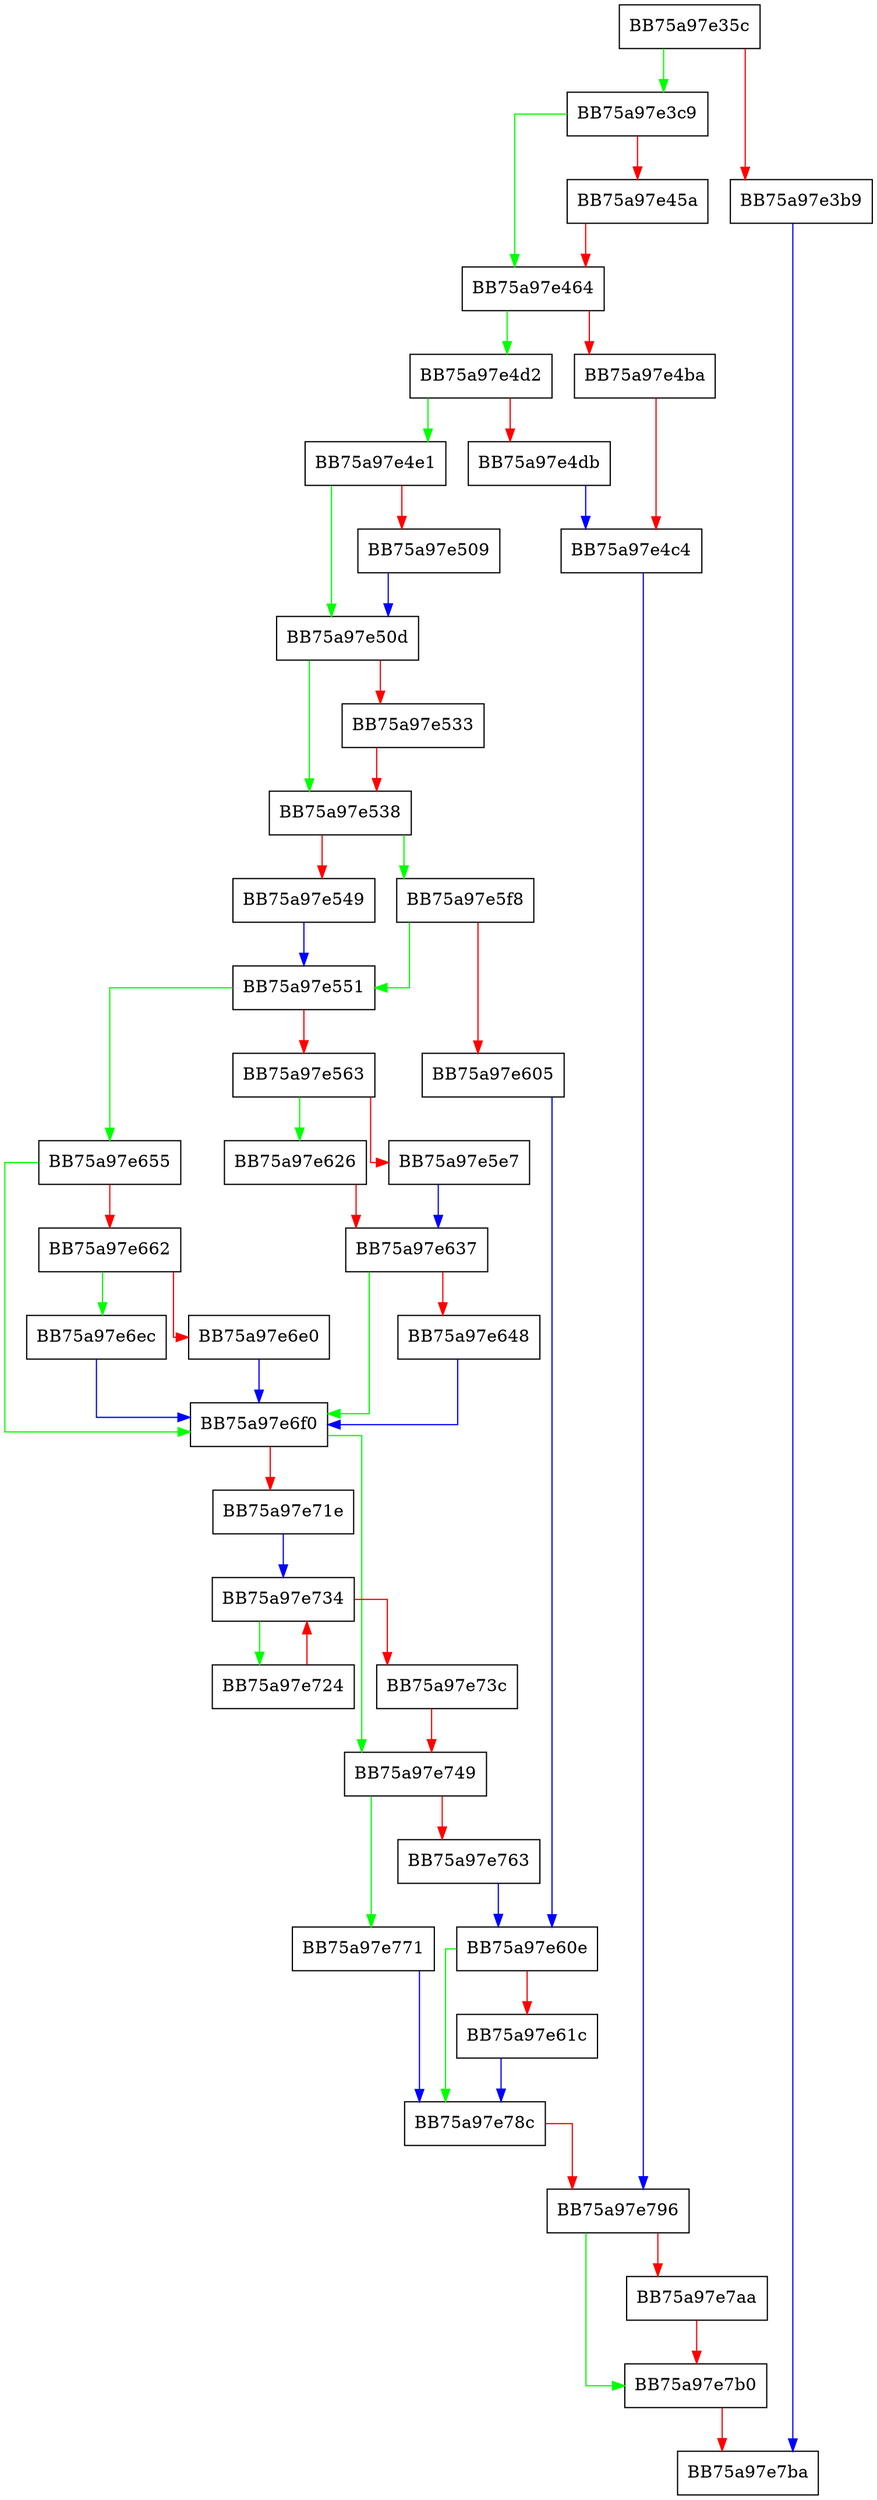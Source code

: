 digraph _make_processed_multi_pt_event {
  node [shape="box"];
  graph [splines=ortho];
  BB75a97e35c -> BB75a97e3c9 [color="green"];
  BB75a97e35c -> BB75a97e3b9 [color="red"];
  BB75a97e3b9 -> BB75a97e7ba [color="blue"];
  BB75a97e3c9 -> BB75a97e464 [color="green"];
  BB75a97e3c9 -> BB75a97e45a [color="red"];
  BB75a97e45a -> BB75a97e464 [color="red"];
  BB75a97e464 -> BB75a97e4d2 [color="green"];
  BB75a97e464 -> BB75a97e4ba [color="red"];
  BB75a97e4ba -> BB75a97e4c4 [color="red"];
  BB75a97e4c4 -> BB75a97e796 [color="blue"];
  BB75a97e4d2 -> BB75a97e4e1 [color="green"];
  BB75a97e4d2 -> BB75a97e4db [color="red"];
  BB75a97e4db -> BB75a97e4c4 [color="blue"];
  BB75a97e4e1 -> BB75a97e50d [color="green"];
  BB75a97e4e1 -> BB75a97e509 [color="red"];
  BB75a97e509 -> BB75a97e50d [color="blue"];
  BB75a97e50d -> BB75a97e538 [color="green"];
  BB75a97e50d -> BB75a97e533 [color="red"];
  BB75a97e533 -> BB75a97e538 [color="red"];
  BB75a97e538 -> BB75a97e5f8 [color="green"];
  BB75a97e538 -> BB75a97e549 [color="red"];
  BB75a97e549 -> BB75a97e551 [color="blue"];
  BB75a97e551 -> BB75a97e655 [color="green"];
  BB75a97e551 -> BB75a97e563 [color="red"];
  BB75a97e563 -> BB75a97e626 [color="green"];
  BB75a97e563 -> BB75a97e5e7 [color="red"];
  BB75a97e5e7 -> BB75a97e637 [color="blue"];
  BB75a97e5f8 -> BB75a97e551 [color="green"];
  BB75a97e5f8 -> BB75a97e605 [color="red"];
  BB75a97e605 -> BB75a97e60e [color="blue"];
  BB75a97e60e -> BB75a97e78c [color="green"];
  BB75a97e60e -> BB75a97e61c [color="red"];
  BB75a97e61c -> BB75a97e78c [color="blue"];
  BB75a97e626 -> BB75a97e637 [color="red"];
  BB75a97e637 -> BB75a97e6f0 [color="green"];
  BB75a97e637 -> BB75a97e648 [color="red"];
  BB75a97e648 -> BB75a97e6f0 [color="blue"];
  BB75a97e655 -> BB75a97e6f0 [color="green"];
  BB75a97e655 -> BB75a97e662 [color="red"];
  BB75a97e662 -> BB75a97e6ec [color="green"];
  BB75a97e662 -> BB75a97e6e0 [color="red"];
  BB75a97e6e0 -> BB75a97e6f0 [color="blue"];
  BB75a97e6ec -> BB75a97e6f0 [color="blue"];
  BB75a97e6f0 -> BB75a97e749 [color="green"];
  BB75a97e6f0 -> BB75a97e71e [color="red"];
  BB75a97e71e -> BB75a97e734 [color="blue"];
  BB75a97e724 -> BB75a97e734 [color="red"];
  BB75a97e734 -> BB75a97e724 [color="green"];
  BB75a97e734 -> BB75a97e73c [color="red"];
  BB75a97e73c -> BB75a97e749 [color="red"];
  BB75a97e749 -> BB75a97e771 [color="green"];
  BB75a97e749 -> BB75a97e763 [color="red"];
  BB75a97e763 -> BB75a97e60e [color="blue"];
  BB75a97e771 -> BB75a97e78c [color="blue"];
  BB75a97e78c -> BB75a97e796 [color="red"];
  BB75a97e796 -> BB75a97e7b0 [color="green"];
  BB75a97e796 -> BB75a97e7aa [color="red"];
  BB75a97e7aa -> BB75a97e7b0 [color="red"];
  BB75a97e7b0 -> BB75a97e7ba [color="red"];
}